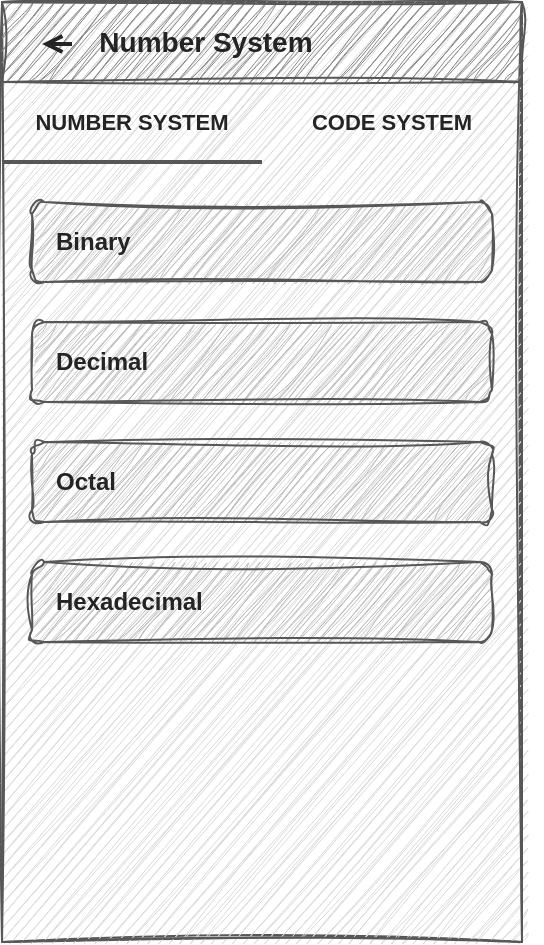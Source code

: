 <mxfile version="21.2.1" type="github" pages="2">
  <diagram name="Menu Sistem Bilangan" id="8Sdu3CaVHwmh0B_RyVHV">
    <mxGraphModel dx="934" dy="561" grid="1" gridSize="10" guides="1" tooltips="1" connect="1" arrows="1" fold="1" page="1" pageScale="1" pageWidth="850" pageHeight="1100" math="0" shadow="0">
      <root>
        <mxCell id="0" />
        <mxCell id="1" parent="0" />
        <mxCell id="fseP44p9Y4bNyg0MOE2b-1" value="" style="group" vertex="1" connectable="0" parent="1">
          <mxGeometry x="210" y="110" width="270" height="470" as="geometry" />
        </mxCell>
        <mxCell id="fseP44p9Y4bNyg0MOE2b-2" value="" style="group" vertex="1" connectable="0" parent="fseP44p9Y4bNyg0MOE2b-1">
          <mxGeometry width="270" height="470" as="geometry" />
        </mxCell>
        <mxCell id="fseP44p9Y4bNyg0MOE2b-3" value="" style="rounded=0;whiteSpace=wrap;html=1;sketch=1;curveFitting=1;jiggle=2;fillColor=default;strokeColor=#575757;" vertex="1" parent="fseP44p9Y4bNyg0MOE2b-2">
          <mxGeometry width="260" height="470" as="geometry" />
        </mxCell>
        <mxCell id="fseP44p9Y4bNyg0MOE2b-4" value="" style="rounded=0;whiteSpace=wrap;html=1;fillColor=#D9D9D9;strokeColor=#575757;sketch=1;curveFitting=1;jiggle=2;" vertex="1" parent="fseP44p9Y4bNyg0MOE2b-2">
          <mxGeometry width="260" height="470" as="geometry" />
        </mxCell>
        <mxCell id="fseP44p9Y4bNyg0MOE2b-5" value="&amp;nbsp; &amp;nbsp; &amp;nbsp; &amp;nbsp; &amp;nbsp; &amp;nbsp; Number System" style="text;strokeColor=#575757;align=left;fillColor=#878787;html=1;verticalAlign=middle;whiteSpace=wrap;rounded=0;fontStyle=1;fontSize=14;shadow=0;sketch=1;curveFitting=1;jiggle=2;fontFamily=Helvetica;fontColor=#242424;" vertex="1" parent="fseP44p9Y4bNyg0MOE2b-2">
          <mxGeometry width="260" height="40" as="geometry" />
        </mxCell>
        <mxCell id="qQuTkTbhz4GaVvSLLG15-2" value="" style="edgeStyle=none;orthogonalLoop=1;jettySize=auto;html=1;rounded=1;strokeWidth=2;endArrow=open;endFill=0;strokeColor=#242424;" edge="1" parent="fseP44p9Y4bNyg0MOE2b-2">
          <mxGeometry width="80" relative="1" as="geometry">
            <mxPoint x="35" y="21" as="sourcePoint" />
            <mxPoint x="20" y="21" as="targetPoint" />
            <Array as="points" />
          </mxGeometry>
        </mxCell>
        <mxCell id="qQuTkTbhz4GaVvSLLG15-3" value="NUMBER SYSTEM" style="text;strokeColor=none;align=center;fillColor=none;html=1;verticalAlign=middle;whiteSpace=wrap;rounded=0;fontStyle=1;fontSize=11;shadow=0;sketch=1;curveFitting=1;jiggle=2;fontFamily=Helvetica;fontColor=#242424;" vertex="1" parent="fseP44p9Y4bNyg0MOE2b-2">
          <mxGeometry y="40" width="130" height="40" as="geometry" />
        </mxCell>
        <mxCell id="qQuTkTbhz4GaVvSLLG15-4" value="CODE SYSTEM" style="text;strokeColor=none;align=center;fillColor=none;html=1;verticalAlign=middle;whiteSpace=wrap;rounded=0;fontStyle=1;fontSize=11;shadow=0;sketch=1;curveFitting=1;jiggle=2;fontFamily=Helvetica;fontColor=#242424;" vertex="1" parent="fseP44p9Y4bNyg0MOE2b-2">
          <mxGeometry x="130" y="40" width="130" height="40" as="geometry" />
        </mxCell>
        <mxCell id="qQuTkTbhz4GaVvSLLG15-5" value="" style="edgeStyle=none;orthogonalLoop=1;jettySize=auto;html=1;rounded=0;exitX=0;exitY=1;exitDx=0;exitDy=0;entryX=0;entryY=1;entryDx=0;entryDy=0;endArrow=none;endFill=0;strokeWidth=2;strokeColor=#575757;" edge="1" parent="fseP44p9Y4bNyg0MOE2b-2" source="qQuTkTbhz4GaVvSLLG15-3" target="qQuTkTbhz4GaVvSLLG15-4">
          <mxGeometry width="80" relative="1" as="geometry">
            <mxPoint x="30" y="80" as="sourcePoint" />
            <mxPoint x="110" y="80" as="targetPoint" />
            <Array as="points" />
          </mxGeometry>
        </mxCell>
        <mxCell id="qQuTkTbhz4GaVvSLLG15-6" value="&amp;nbsp; &amp;nbsp;Binary" style="text;strokeColor=#575757;align=left;fillColor=#BABABA;html=1;verticalAlign=middle;whiteSpace=wrap;rounded=1;fontStyle=1;fontSize=12;shadow=0;sketch=1;curveFitting=1;jiggle=2;fontFamily=Helvetica;fontColor=#242424;" vertex="1" parent="fseP44p9Y4bNyg0MOE2b-2">
          <mxGeometry x="15" y="100" width="230" height="40" as="geometry" />
        </mxCell>
        <mxCell id="qQuTkTbhz4GaVvSLLG15-7" value="&amp;nbsp; &amp;nbsp;Decimal" style="text;strokeColor=#575757;align=left;fillColor=#BABABA;html=1;verticalAlign=middle;whiteSpace=wrap;rounded=1;fontStyle=1;fontSize=12;shadow=0;sketch=1;curveFitting=1;jiggle=2;fontFamily=Helvetica;fontColor=#242424;" vertex="1" parent="fseP44p9Y4bNyg0MOE2b-2">
          <mxGeometry x="15" y="160" width="230" height="40" as="geometry" />
        </mxCell>
        <mxCell id="qQuTkTbhz4GaVvSLLG15-8" value="&amp;nbsp; &amp;nbsp;Octal" style="text;strokeColor=#575757;align=left;fillColor=#BABABA;html=1;verticalAlign=middle;whiteSpace=wrap;rounded=1;fontStyle=1;fontSize=12;shadow=0;sketch=1;curveFitting=1;jiggle=2;fontFamily=Helvetica;fontColor=#242424;" vertex="1" parent="fseP44p9Y4bNyg0MOE2b-2">
          <mxGeometry x="15" y="220" width="230" height="40" as="geometry" />
        </mxCell>
        <mxCell id="qQuTkTbhz4GaVvSLLG15-9" value="&amp;nbsp; &amp;nbsp;Hexadecimal" style="text;strokeColor=#575757;align=left;fillColor=#BABABA;html=1;verticalAlign=middle;whiteSpace=wrap;rounded=1;fontStyle=1;fontSize=12;shadow=0;sketch=1;curveFitting=1;jiggle=2;fontFamily=Helvetica;fontColor=#242424;" vertex="1" parent="fseP44p9Y4bNyg0MOE2b-2">
          <mxGeometry x="15" y="280" width="230" height="40" as="geometry" />
        </mxCell>
      </root>
    </mxGraphModel>
  </diagram>
  <diagram id="jozBAz7hakj1wvRm5_Y_" name="Menu Sistem Kode">
    <mxGraphModel dx="794" dy="477" grid="1" gridSize="10" guides="1" tooltips="1" connect="1" arrows="1" fold="1" page="1" pageScale="1" pageWidth="850" pageHeight="1100" math="0" shadow="0">
      <root>
        <mxCell id="0" />
        <mxCell id="1" parent="0" />
      </root>
    </mxGraphModel>
  </diagram>
</mxfile>
